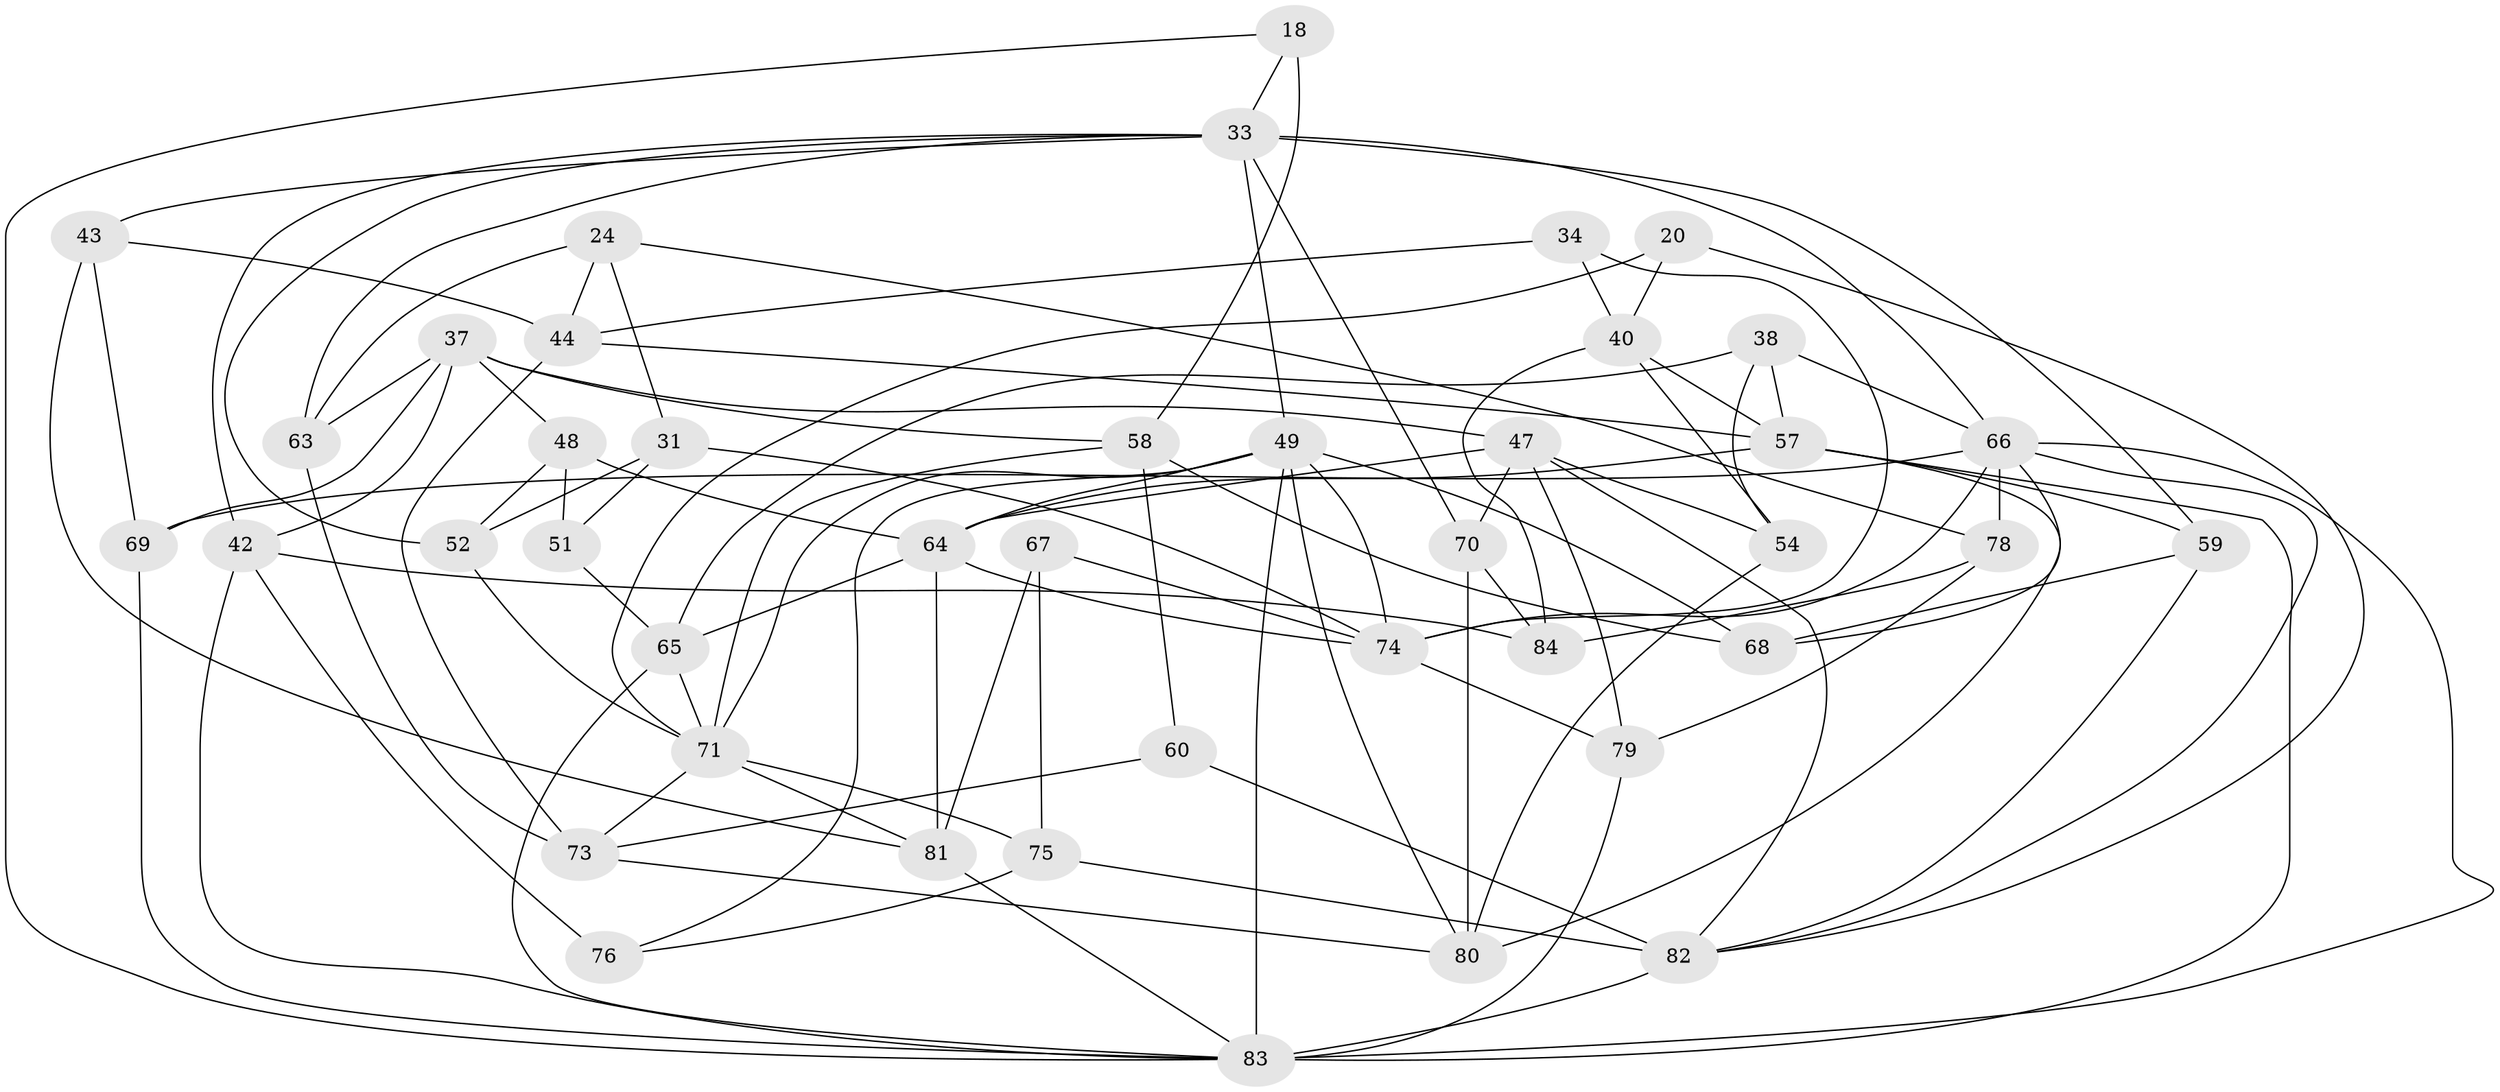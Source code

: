 // original degree distribution, {4: 1.0}
// Generated by graph-tools (version 1.1) at 2025/58/03/09/25 04:58:00]
// undirected, 42 vertices, 104 edges
graph export_dot {
graph [start="1"]
  node [color=gray90,style=filled];
  18;
  20;
  24;
  31;
  33 [super="+4+9+27"];
  34;
  37 [super="+23"];
  38;
  40 [super="+15"];
  42 [super="+28"];
  43;
  44 [super="+35"];
  47 [super="+10+30"];
  48;
  49 [super="+11+19+32"];
  51;
  52;
  54;
  57 [super="+14+39"];
  58 [super="+12"];
  59;
  60 [super="+45"];
  63;
  64 [super="+22+55"];
  65 [super="+29"];
  66 [super="+16+36+41"];
  67;
  68;
  69;
  70 [super="+61"];
  71 [super="+8"];
  73 [super="+17"];
  74 [super="+62+50"];
  75;
  76;
  78;
  79;
  80 [super="+5"];
  81 [super="+77"];
  82 [super="+3+56"];
  83 [super="+26+72"];
  84;
  18 -- 58 [weight=2];
  18 -- 33;
  18 -- 83;
  20 -- 40 [weight=2];
  20 -- 71;
  20 -- 82;
  24 -- 78;
  24 -- 63;
  24 -- 31;
  24 -- 44;
  31 -- 51;
  31 -- 52;
  31 -- 74;
  33 -- 42;
  33 -- 43;
  33 -- 70;
  33 -- 59;
  33 -- 49;
  33 -- 66 [weight=2];
  33 -- 52;
  33 -- 63;
  34 -- 74 [weight=2];
  34 -- 40;
  34 -- 44;
  37 -- 48;
  37 -- 69;
  37 -- 63;
  37 -- 42;
  37 -- 58;
  37 -- 47;
  38 -- 54;
  38 -- 65;
  38 -- 57;
  38 -- 66;
  40 -- 57;
  40 -- 84;
  40 -- 54;
  42 -- 84;
  42 -- 76 [weight=2];
  42 -- 83;
  43 -- 44;
  43 -- 81;
  43 -- 69;
  44 -- 73 [weight=2];
  44 -- 57;
  47 -- 70 [weight=2];
  47 -- 82 [weight=2];
  47 -- 79;
  47 -- 54;
  47 -- 64;
  48 -- 52;
  48 -- 51;
  48 -- 64;
  49 -- 74 [weight=3];
  49 -- 80;
  49 -- 83 [weight=2];
  49 -- 71;
  49 -- 68;
  49 -- 76;
  49 -- 64 [weight=2];
  51 -- 65 [weight=2];
  52 -- 71;
  54 -- 80;
  57 -- 83 [weight=2];
  57 -- 59;
  57 -- 80;
  57 -- 64;
  58 -- 60;
  58 -- 68;
  58 -- 71;
  59 -- 68;
  59 -- 82;
  60 -- 82 [weight=4];
  60 -- 73;
  63 -- 73;
  64 -- 81;
  64 -- 74;
  64 -- 65;
  65 -- 71;
  65 -- 83;
  66 -- 68;
  66 -- 83;
  66 -- 78;
  66 -- 74 [weight=2];
  66 -- 82;
  66 -- 69;
  67 -- 75;
  67 -- 81;
  67 -- 74 [weight=2];
  69 -- 83;
  70 -- 80 [weight=2];
  70 -- 84;
  71 -- 73;
  71 -- 75;
  71 -- 81;
  73 -- 80;
  74 -- 79;
  75 -- 76;
  75 -- 82;
  78 -- 79;
  78 -- 84;
  79 -- 83;
  81 -- 83 [weight=2];
  82 -- 83 [weight=2];
}
